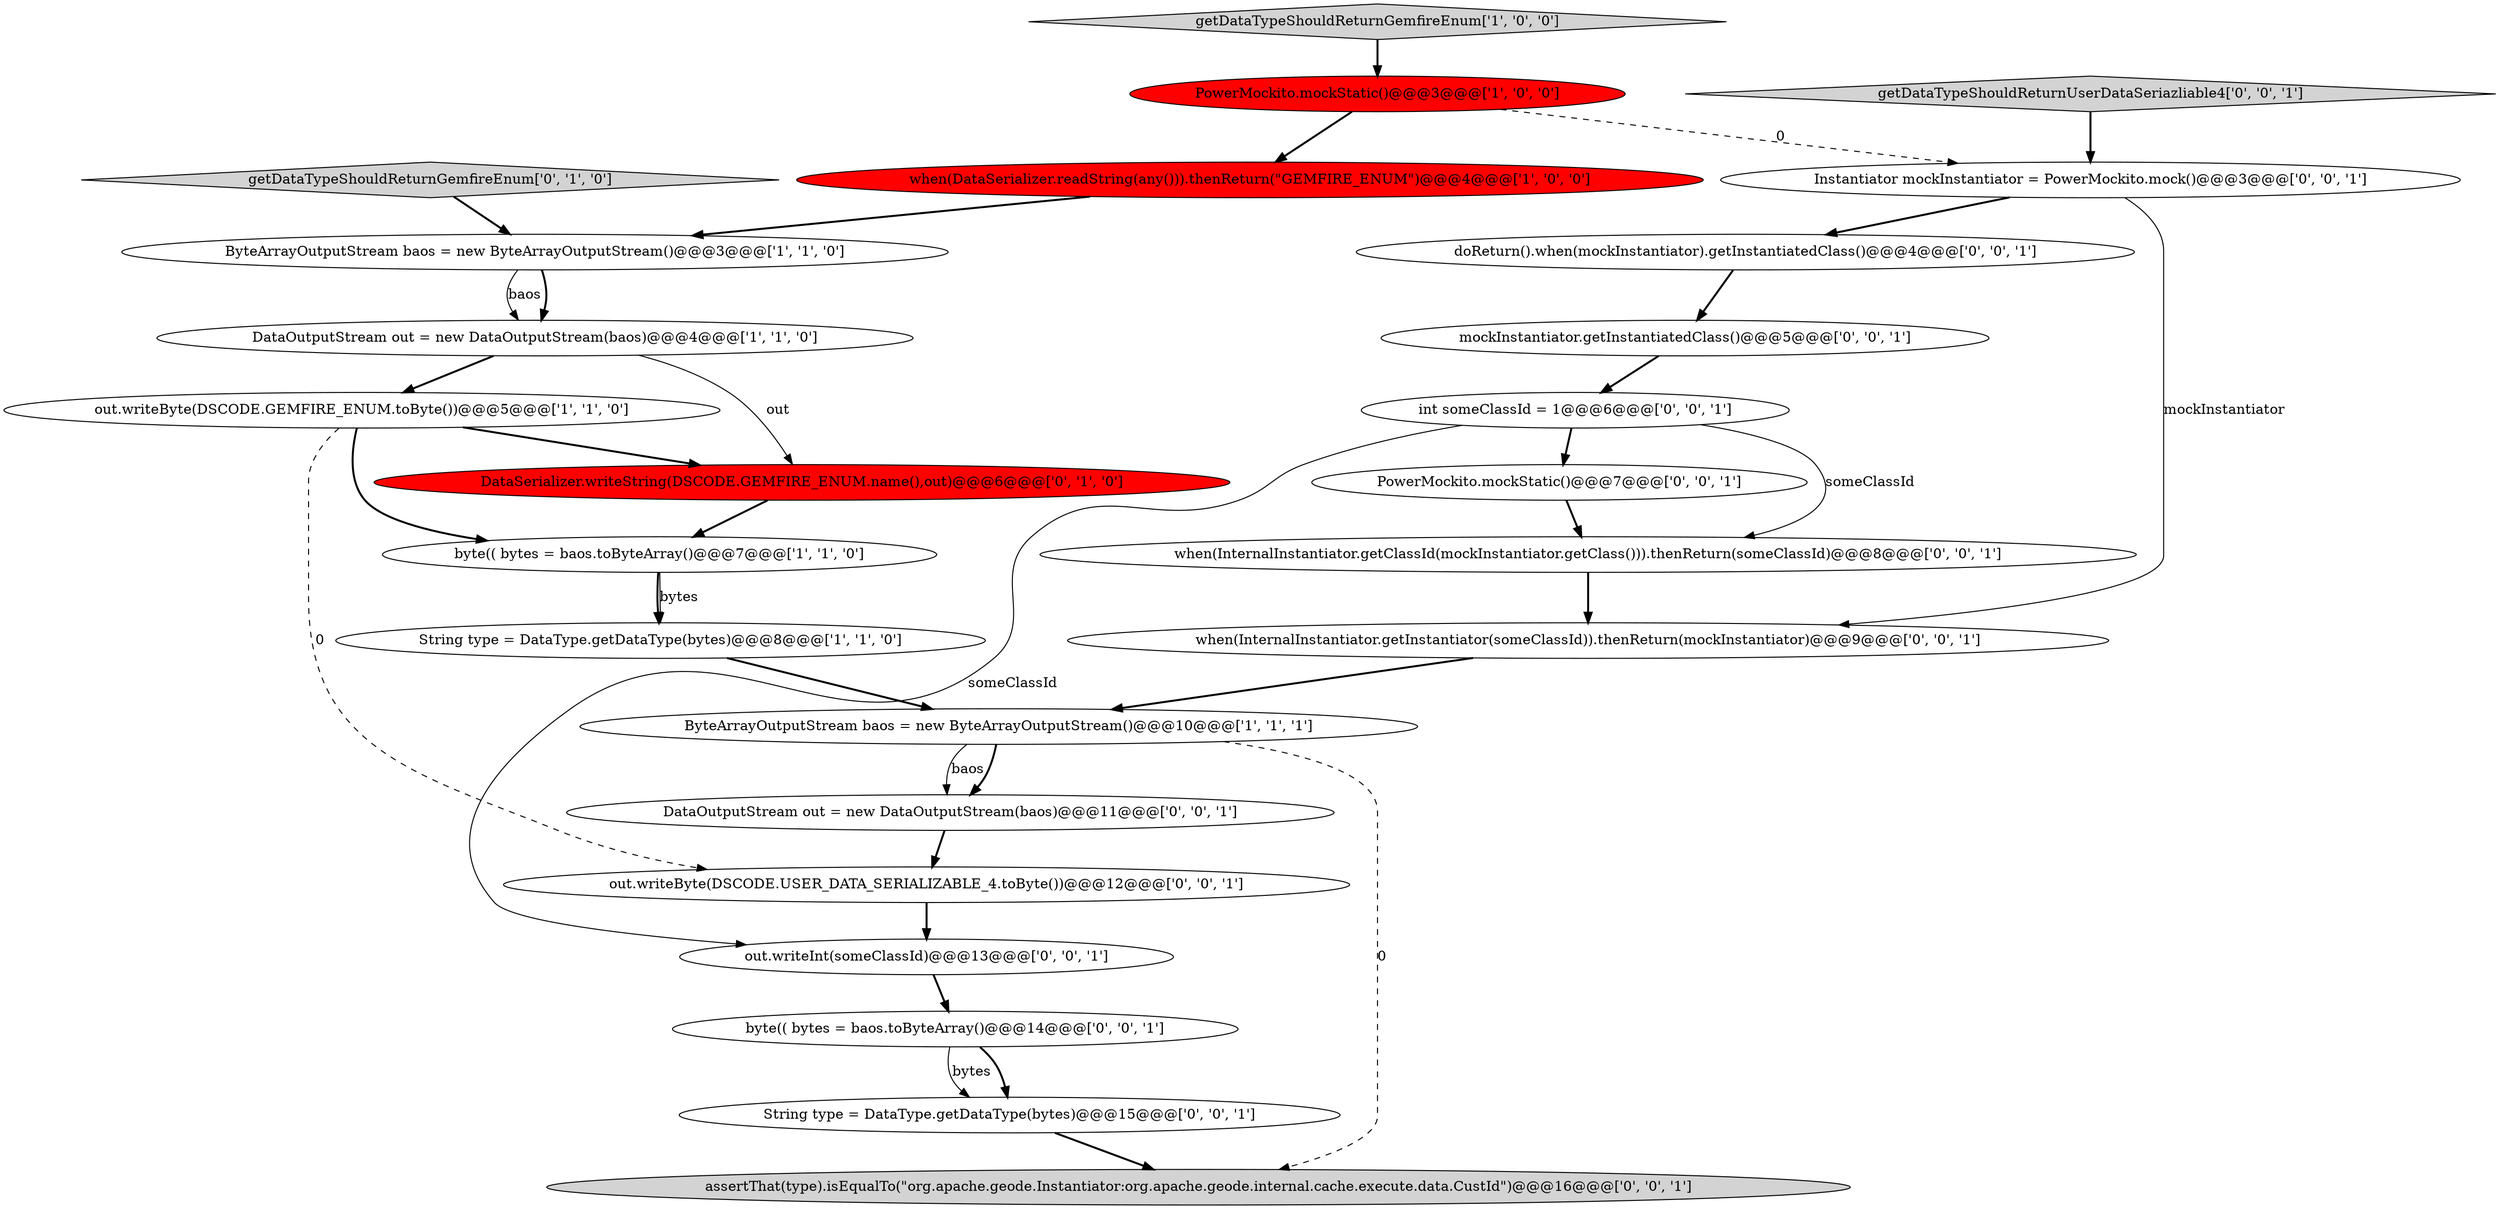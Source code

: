 digraph {
6 [style = filled, label = "getDataTypeShouldReturnGemfireEnum['1', '0', '0']", fillcolor = lightgray, shape = diamond image = "AAA0AAABBB1BBB"];
17 [style = filled, label = "String type = DataType.getDataType(bytes)@@@15@@@['0', '0', '1']", fillcolor = white, shape = ellipse image = "AAA0AAABBB3BBB"];
19 [style = filled, label = "PowerMockito.mockStatic()@@@7@@@['0', '0', '1']", fillcolor = white, shape = ellipse image = "AAA0AAABBB3BBB"];
2 [style = filled, label = "ByteArrayOutputStream baos = new ByteArrayOutputStream()@@@10@@@['1', '1', '1']", fillcolor = white, shape = ellipse image = "AAA0AAABBB1BBB"];
23 [style = filled, label = "DataOutputStream out = new DataOutputStream(baos)@@@11@@@['0', '0', '1']", fillcolor = white, shape = ellipse image = "AAA0AAABBB3BBB"];
24 [style = filled, label = "mockInstantiator.getInstantiatedClass()@@@5@@@['0', '0', '1']", fillcolor = white, shape = ellipse image = "AAA0AAABBB3BBB"];
13 [style = filled, label = "doReturn().when(mockInstantiator).getInstantiatedClass()@@@4@@@['0', '0', '1']", fillcolor = white, shape = ellipse image = "AAA0AAABBB3BBB"];
4 [style = filled, label = "out.writeByte(DSCODE.GEMFIRE_ENUM.toByte())@@@5@@@['1', '1', '0']", fillcolor = white, shape = ellipse image = "AAA0AAABBB1BBB"];
11 [style = filled, label = "out.writeInt(someClassId)@@@13@@@['0', '0', '1']", fillcolor = white, shape = ellipse image = "AAA0AAABBB3BBB"];
10 [style = filled, label = "getDataTypeShouldReturnGemfireEnum['0', '1', '0']", fillcolor = lightgray, shape = diamond image = "AAA0AAABBB2BBB"];
15 [style = filled, label = "byte(( bytes = baos.toByteArray()@@@14@@@['0', '0', '1']", fillcolor = white, shape = ellipse image = "AAA0AAABBB3BBB"];
14 [style = filled, label = "when(InternalInstantiator.getInstantiator(someClassId)).thenReturn(mockInstantiator)@@@9@@@['0', '0', '1']", fillcolor = white, shape = ellipse image = "AAA0AAABBB3BBB"];
3 [style = filled, label = "when(DataSerializer.readString(any())).thenReturn(\"GEMFIRE_ENUM\")@@@4@@@['1', '0', '0']", fillcolor = red, shape = ellipse image = "AAA1AAABBB1BBB"];
0 [style = filled, label = "PowerMockito.mockStatic()@@@3@@@['1', '0', '0']", fillcolor = red, shape = ellipse image = "AAA1AAABBB1BBB"];
12 [style = filled, label = "out.writeByte(DSCODE.USER_DATA_SERIALIZABLE_4.toByte())@@@12@@@['0', '0', '1']", fillcolor = white, shape = ellipse image = "AAA0AAABBB3BBB"];
18 [style = filled, label = "Instantiator mockInstantiator = PowerMockito.mock()@@@3@@@['0', '0', '1']", fillcolor = white, shape = ellipse image = "AAA0AAABBB3BBB"];
22 [style = filled, label = "assertThat(type).isEqualTo(\"org.apache.geode.Instantiator:org.apache.geode.internal.cache.execute.data.CustId\")@@@16@@@['0', '0', '1']", fillcolor = lightgray, shape = ellipse image = "AAA0AAABBB3BBB"];
1 [style = filled, label = "String type = DataType.getDataType(bytes)@@@8@@@['1', '1', '0']", fillcolor = white, shape = ellipse image = "AAA0AAABBB1BBB"];
7 [style = filled, label = "DataOutputStream out = new DataOutputStream(baos)@@@4@@@['1', '1', '0']", fillcolor = white, shape = ellipse image = "AAA0AAABBB1BBB"];
8 [style = filled, label = "ByteArrayOutputStream baos = new ByteArrayOutputStream()@@@3@@@['1', '1', '0']", fillcolor = white, shape = ellipse image = "AAA0AAABBB1BBB"];
16 [style = filled, label = "int someClassId = 1@@@6@@@['0', '0', '1']", fillcolor = white, shape = ellipse image = "AAA0AAABBB3BBB"];
20 [style = filled, label = "getDataTypeShouldReturnUserDataSeriazliable4['0', '0', '1']", fillcolor = lightgray, shape = diamond image = "AAA0AAABBB3BBB"];
21 [style = filled, label = "when(InternalInstantiator.getClassId(mockInstantiator.getClass())).thenReturn(someClassId)@@@8@@@['0', '0', '1']", fillcolor = white, shape = ellipse image = "AAA0AAABBB3BBB"];
9 [style = filled, label = "DataSerializer.writeString(DSCODE.GEMFIRE_ENUM.name(),out)@@@6@@@['0', '1', '0']", fillcolor = red, shape = ellipse image = "AAA1AAABBB2BBB"];
5 [style = filled, label = "byte(( bytes = baos.toByteArray()@@@7@@@['1', '1', '0']", fillcolor = white, shape = ellipse image = "AAA0AAABBB1BBB"];
0->3 [style = bold, label=""];
4->9 [style = bold, label=""];
13->24 [style = bold, label=""];
2->23 [style = solid, label="baos"];
12->11 [style = bold, label=""];
6->0 [style = bold, label=""];
7->4 [style = bold, label=""];
18->14 [style = solid, label="mockInstantiator"];
16->19 [style = bold, label=""];
17->22 [style = bold, label=""];
16->21 [style = solid, label="someClassId"];
11->15 [style = bold, label=""];
8->7 [style = bold, label=""];
4->12 [style = dashed, label="0"];
5->1 [style = solid, label="bytes"];
20->18 [style = bold, label=""];
2->23 [style = bold, label=""];
24->16 [style = bold, label=""];
5->1 [style = bold, label=""];
15->17 [style = bold, label=""];
15->17 [style = solid, label="bytes"];
7->9 [style = solid, label="out"];
10->8 [style = bold, label=""];
3->8 [style = bold, label=""];
18->13 [style = bold, label=""];
9->5 [style = bold, label=""];
0->18 [style = dashed, label="0"];
23->12 [style = bold, label=""];
1->2 [style = bold, label=""];
14->2 [style = bold, label=""];
8->7 [style = solid, label="baos"];
2->22 [style = dashed, label="0"];
4->5 [style = bold, label=""];
16->11 [style = solid, label="someClassId"];
21->14 [style = bold, label=""];
19->21 [style = bold, label=""];
}
